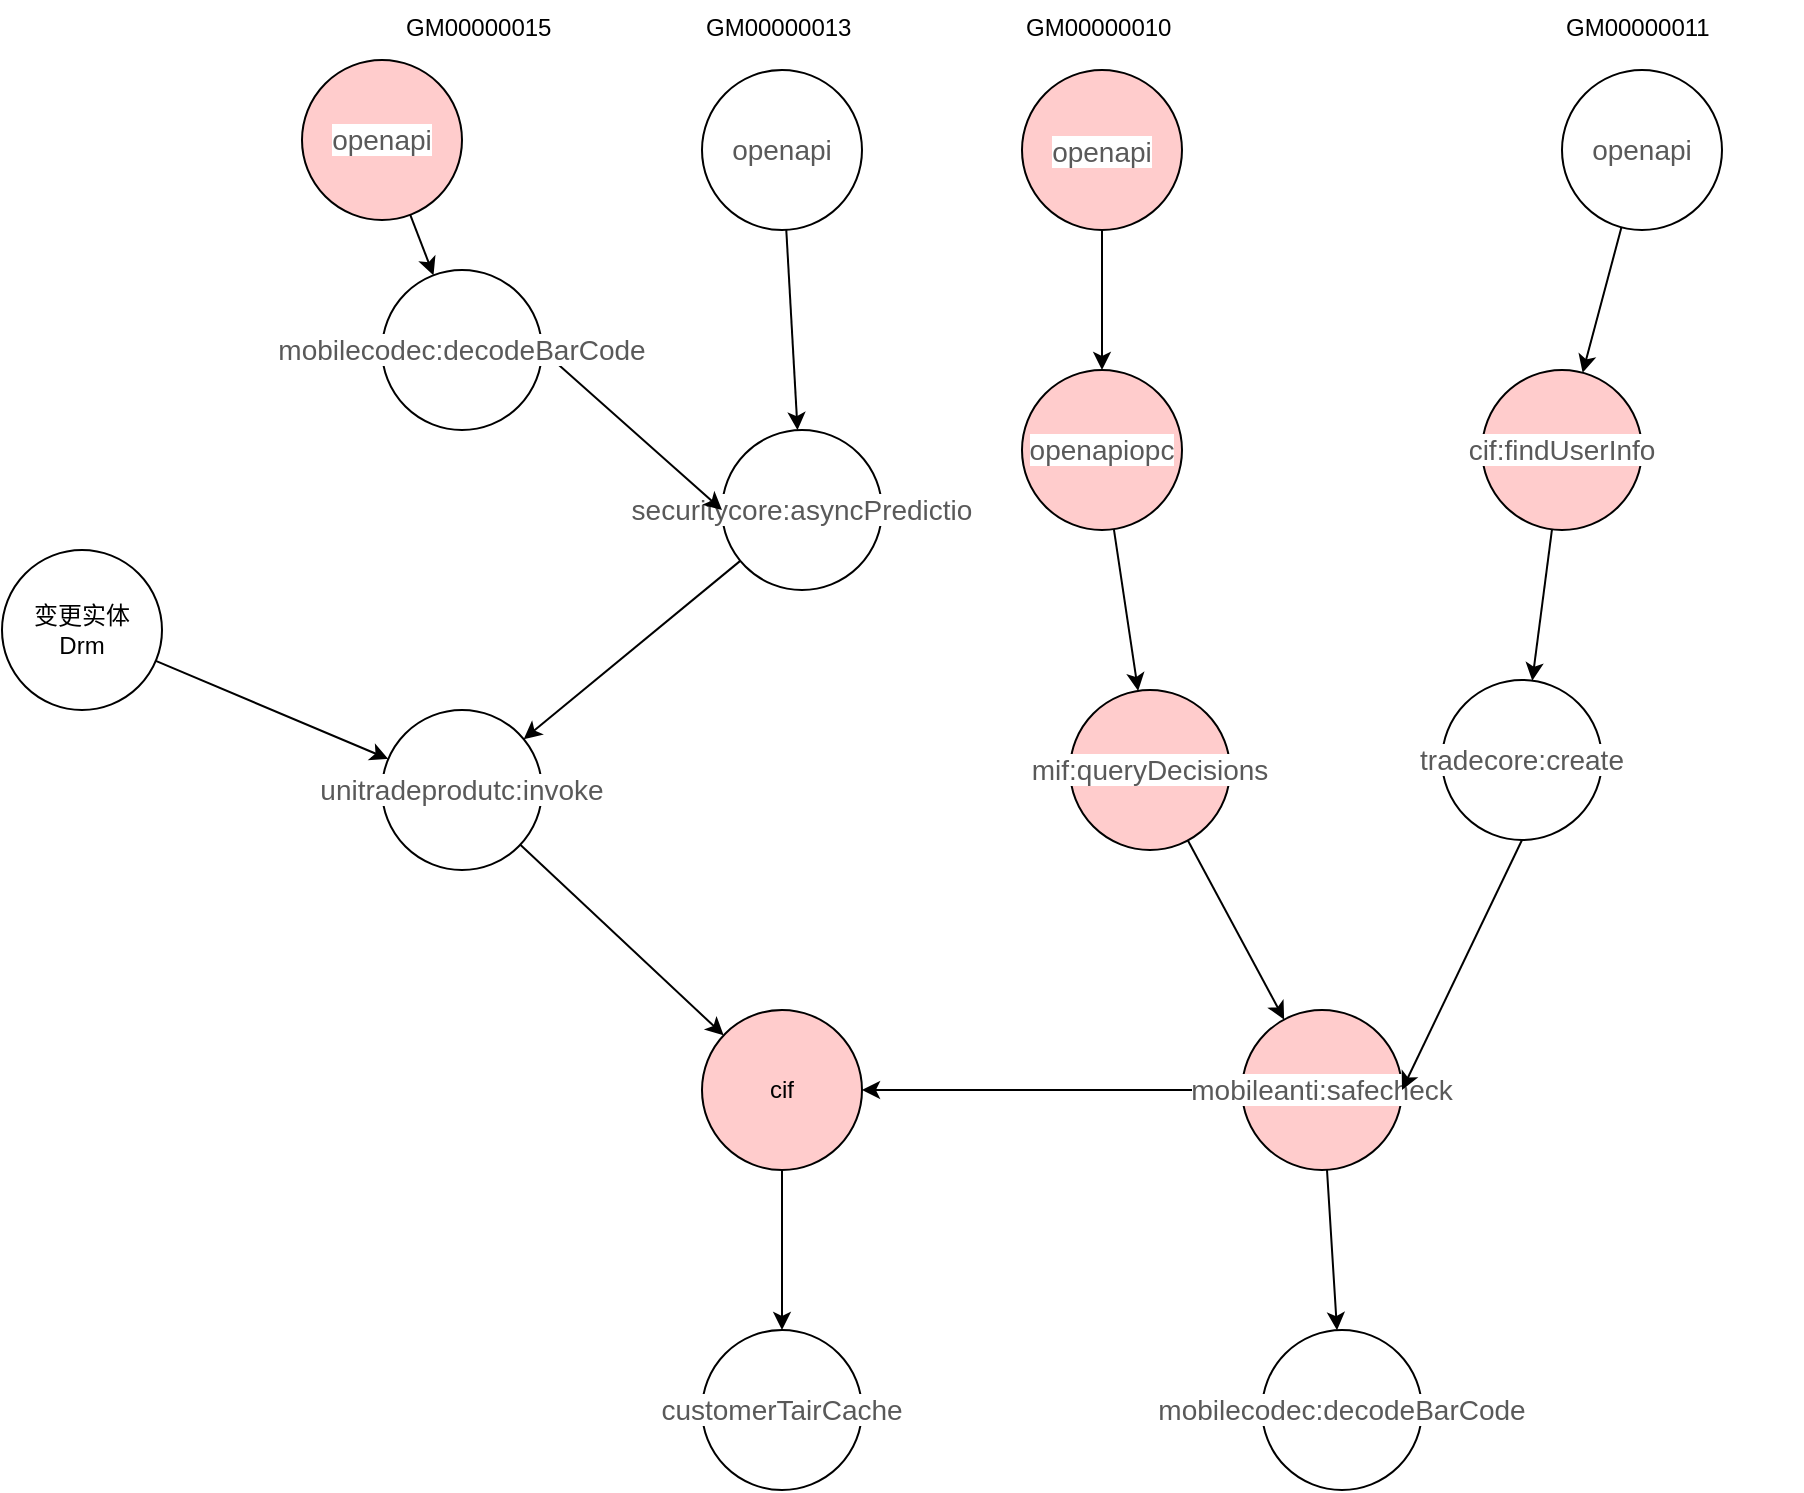 <mxfile version="14.6.1" type="github">
  <diagram id="QVj4KSkfM7rAbZDsEdx_" name="Page-1">
    <mxGraphModel dx="2475" dy="1037" grid="1" gridSize="10" guides="1" tooltips="1" connect="1" arrows="1" fold="1" page="1" pageScale="1" pageWidth="827" pageHeight="1169" math="0" shadow="0">
      <root>
        <mxCell id="0" />
        <mxCell id="1" parent="0" />
        <mxCell id="ooAiBl3-JKffqHeqVd0w-3" value="" style="rounded=0;orthogonalLoop=1;jettySize=auto;html=1;" edge="1" parent="1" source="ooAiBl3-JKffqHeqVd0w-1" target="ooAiBl3-JKffqHeqVd0w-2">
          <mxGeometry relative="1" as="geometry" />
        </mxCell>
        <mxCell id="ooAiBl3-JKffqHeqVd0w-1" value="&lt;span style=&quot;color: rgba(0 , 0 , 0 , 0.65) ; font-size: 14px ; background-color: rgb(255 , 255 , 255)&quot;&gt;openapi&lt;/span&gt;" style="ellipse;whiteSpace=wrap;html=1;aspect=fixed;" vertex="1" parent="1">
          <mxGeometry x="230" y="290" width="80" height="80" as="geometry" />
        </mxCell>
        <mxCell id="ooAiBl3-JKffqHeqVd0w-5" value="" style="rounded=0;orthogonalLoop=1;jettySize=auto;html=1;" edge="1" parent="1" source="ooAiBl3-JKffqHeqVd0w-2" target="ooAiBl3-JKffqHeqVd0w-4">
          <mxGeometry relative="1" as="geometry" />
        </mxCell>
        <mxCell id="ooAiBl3-JKffqHeqVd0w-2" value="&lt;span style=&quot;color: rgba(0 , 0 , 0 , 0.65) ; font-family: , , &amp;#34;segoe ui&amp;#34; , &amp;#34;pingfang sc&amp;#34; , &amp;#34;hiragino sans gb&amp;#34; , &amp;#34;microsoft yahei&amp;#34; , &amp;#34;helvetica neue&amp;#34; , &amp;#34;helvetica&amp;#34; , &amp;#34;arial&amp;#34; , sans-serif , &amp;#34;apple color emoji&amp;#34; , &amp;#34;segoe ui emoji&amp;#34; , &amp;#34;segoe ui symbol&amp;#34; ; font-size: 14px ; background-color: rgb(255 , 255 , 255)&quot;&gt;securitycore:asyncPredictio&lt;/span&gt;" style="ellipse;whiteSpace=wrap;html=1;aspect=fixed;" vertex="1" parent="1">
          <mxGeometry x="240" y="470" width="80" height="80" as="geometry" />
        </mxCell>
        <mxCell id="ooAiBl3-JKffqHeqVd0w-7" value="" style="rounded=0;orthogonalLoop=1;jettySize=auto;html=1;" edge="1" parent="1" source="ooAiBl3-JKffqHeqVd0w-4" target="ooAiBl3-JKffqHeqVd0w-6">
          <mxGeometry relative="1" as="geometry" />
        </mxCell>
        <mxCell id="ooAiBl3-JKffqHeqVd0w-4" value="&lt;span style=&quot;color: rgba(0 , 0 , 0 , 0.65) ; font-family: , , &amp;#34;segoe ui&amp;#34; , &amp;#34;pingfang sc&amp;#34; , &amp;#34;hiragino sans gb&amp;#34; , &amp;#34;microsoft yahei&amp;#34; , &amp;#34;helvetica neue&amp;#34; , &amp;#34;helvetica&amp;#34; , &amp;#34;arial&amp;#34; , sans-serif , &amp;#34;apple color emoji&amp;#34; , &amp;#34;segoe ui emoji&amp;#34; , &amp;#34;segoe ui symbol&amp;#34; ; font-size: 14px ; background-color: rgb(255 , 255 , 255)&quot;&gt;unitradeprodutc:invoke&lt;/span&gt;" style="ellipse;whiteSpace=wrap;html=1;aspect=fixed;" vertex="1" parent="1">
          <mxGeometry x="70" y="610" width="80" height="80" as="geometry" />
        </mxCell>
        <mxCell id="ooAiBl3-JKffqHeqVd0w-15" value="" style="rounded=0;orthogonalLoop=1;jettySize=auto;html=1;" edge="1" parent="1" source="ooAiBl3-JKffqHeqVd0w-6" target="ooAiBl3-JKffqHeqVd0w-14">
          <mxGeometry relative="1" as="geometry" />
        </mxCell>
        <mxCell id="ooAiBl3-JKffqHeqVd0w-6" value="cif" style="ellipse;whiteSpace=wrap;html=1;aspect=fixed;fillColor=#FFCCCC;" vertex="1" parent="1">
          <mxGeometry x="230" y="760" width="80" height="80" as="geometry" />
        </mxCell>
        <mxCell id="ooAiBl3-JKffqHeqVd0w-14" value="&lt;span style=&quot;color: rgba(0 , 0 , 0 , 0.65) ; font-family: , , &amp;#34;segoe ui&amp;#34; , &amp;#34;pingfang sc&amp;#34; , &amp;#34;hiragino sans gb&amp;#34; , &amp;#34;microsoft yahei&amp;#34; , &amp;#34;helvetica neue&amp;#34; , &amp;#34;helvetica&amp;#34; , &amp;#34;arial&amp;#34; , sans-serif , &amp;#34;apple color emoji&amp;#34; , &amp;#34;segoe ui emoji&amp;#34; , &amp;#34;segoe ui symbol&amp;#34; ; font-size: 14px ; background-color: rgb(255 , 255 , 255)&quot;&gt;customerTairCache&lt;/span&gt;" style="ellipse;whiteSpace=wrap;html=1;aspect=fixed;" vertex="1" parent="1">
          <mxGeometry x="230" y="920" width="80" height="80" as="geometry" />
        </mxCell>
        <mxCell id="ooAiBl3-JKffqHeqVd0w-19" value="" style="rounded=0;orthogonalLoop=1;jettySize=auto;html=1;" edge="1" parent="1" source="ooAiBl3-JKffqHeqVd0w-16" target="ooAiBl3-JKffqHeqVd0w-18">
          <mxGeometry relative="1" as="geometry" />
        </mxCell>
        <mxCell id="ooAiBl3-JKffqHeqVd0w-27" value="" style="rounded=0;orthogonalLoop=1;jettySize=auto;html=1;" edge="1" parent="1" source="ooAiBl3-JKffqHeqVd0w-16" target="ooAiBl3-JKffqHeqVd0w-6">
          <mxGeometry relative="1" as="geometry" />
        </mxCell>
        <mxCell id="ooAiBl3-JKffqHeqVd0w-16" value="&lt;span style=&quot;color: rgba(0 , 0 , 0 , 0.65) ; font-family: , , &amp;#34;segoe ui&amp;#34; , &amp;#34;pingfang sc&amp;#34; , &amp;#34;hiragino sans gb&amp;#34; , &amp;#34;microsoft yahei&amp;#34; , &amp;#34;helvetica neue&amp;#34; , &amp;#34;helvetica&amp;#34; , &amp;#34;arial&amp;#34; , sans-serif , &amp;#34;apple color emoji&amp;#34; , &amp;#34;segoe ui emoji&amp;#34; , &amp;#34;segoe ui symbol&amp;#34; ; font-size: 14px ; background-color: rgb(255 , 255 , 255)&quot;&gt;mobileanti:safecheck&lt;/span&gt;" style="ellipse;whiteSpace=wrap;html=1;aspect=fixed;fillColor=#FFCCCC;" vertex="1" parent="1">
          <mxGeometry x="500" y="760" width="80" height="80" as="geometry" />
        </mxCell>
        <mxCell id="ooAiBl3-JKffqHeqVd0w-18" value="&lt;span style=&quot;color: rgba(0 , 0 , 0 , 0.65) ; font-family: , , &amp;#34;segoe ui&amp;#34; , &amp;#34;pingfang sc&amp;#34; , &amp;#34;hiragino sans gb&amp;#34; , &amp;#34;microsoft yahei&amp;#34; , &amp;#34;helvetica neue&amp;#34; , &amp;#34;helvetica&amp;#34; , &amp;#34;arial&amp;#34; , sans-serif , &amp;#34;apple color emoji&amp;#34; , &amp;#34;segoe ui emoji&amp;#34; , &amp;#34;segoe ui symbol&amp;#34; ; font-size: 14px ; background-color: rgb(255 , 255 , 255)&quot;&gt;mobilecodec:decodeBarCode&lt;/span&gt;" style="ellipse;whiteSpace=wrap;html=1;aspect=fixed;" vertex="1" parent="1">
          <mxGeometry x="510" y="920" width="80" height="80" as="geometry" />
        </mxCell>
        <mxCell id="ooAiBl3-JKffqHeqVd0w-26" value="" style="rounded=0;orthogonalLoop=1;jettySize=auto;html=1;" edge="1" parent="1" source="ooAiBl3-JKffqHeqVd0w-24" target="ooAiBl3-JKffqHeqVd0w-4">
          <mxGeometry relative="1" as="geometry" />
        </mxCell>
        <mxCell id="ooAiBl3-JKffqHeqVd0w-24" value="变更实体&lt;br&gt;Drm" style="ellipse;whiteSpace=wrap;html=1;aspect=fixed;" vertex="1" parent="1">
          <mxGeometry x="-120" y="530" width="80" height="80" as="geometry" />
        </mxCell>
        <mxCell id="ooAiBl3-JKffqHeqVd0w-28" value="" style="rounded=0;orthogonalLoop=1;jettySize=auto;html=1;fillColor=#FFCCCC;" edge="1" parent="1" source="ooAiBl3-JKffqHeqVd0w-29" target="ooAiBl3-JKffqHeqVd0w-31">
          <mxGeometry relative="1" as="geometry" />
        </mxCell>
        <mxCell id="ooAiBl3-JKffqHeqVd0w-29" value="&lt;span style=&quot;color: rgba(0 , 0 , 0 , 0.65) ; font-family: , , &amp;#34;segoe ui&amp;#34; , &amp;#34;pingfang sc&amp;#34; , &amp;#34;hiragino sans gb&amp;#34; , &amp;#34;microsoft yahei&amp;#34; , &amp;#34;helvetica neue&amp;#34; , &amp;#34;helvetica&amp;#34; , &amp;#34;arial&amp;#34; , sans-serif , &amp;#34;apple color emoji&amp;#34; , &amp;#34;segoe ui emoji&amp;#34; , &amp;#34;segoe ui symbol&amp;#34; ; font-size: 14px ; background-color: rgb(255 , 255 , 255)&quot;&gt;openapi&lt;/span&gt;&lt;span style=&quot;font-size: 12pt&quot;&gt;&lt;br&gt;&lt;/span&gt;" style="ellipse;whiteSpace=wrap;html=1;aspect=fixed;fillColor=#FFCCCC;" vertex="1" parent="1">
          <mxGeometry x="390" y="290" width="80" height="80" as="geometry" />
        </mxCell>
        <mxCell id="ooAiBl3-JKffqHeqVd0w-30" value="" style="rounded=0;orthogonalLoop=1;jettySize=auto;html=1;fillColor=#FFCCCC;" edge="1" parent="1" source="ooAiBl3-JKffqHeqVd0w-31" target="ooAiBl3-JKffqHeqVd0w-32">
          <mxGeometry relative="1" as="geometry" />
        </mxCell>
        <mxCell id="ooAiBl3-JKffqHeqVd0w-31" value="&lt;span style=&quot;color: rgba(0 , 0 , 0 , 0.65) ; font-size: 14px ; background-color: rgb(255 , 255 , 255)&quot;&gt;openapiopc&lt;/span&gt;" style="ellipse;whiteSpace=wrap;html=1;aspect=fixed;fillColor=#FFCCCC;" vertex="1" parent="1">
          <mxGeometry x="390" y="440" width="80" height="80" as="geometry" />
        </mxCell>
        <mxCell id="ooAiBl3-JKffqHeqVd0w-33" value="" style="rounded=0;orthogonalLoop=1;jettySize=auto;html=1;fillColor=#FFCCCC;" edge="1" parent="1" source="ooAiBl3-JKffqHeqVd0w-32" target="ooAiBl3-JKffqHeqVd0w-16">
          <mxGeometry relative="1" as="geometry" />
        </mxCell>
        <mxCell id="ooAiBl3-JKffqHeqVd0w-32" value="&lt;span style=&quot;color: rgba(0 , 0 , 0 , 0.65) ; font-family: , , &amp;#34;segoe ui&amp;#34; , &amp;#34;pingfang sc&amp;#34; , &amp;#34;hiragino sans gb&amp;#34; , &amp;#34;microsoft yahei&amp;#34; , &amp;#34;helvetica neue&amp;#34; , &amp;#34;helvetica&amp;#34; , &amp;#34;arial&amp;#34; , sans-serif , &amp;#34;apple color emoji&amp;#34; , &amp;#34;segoe ui emoji&amp;#34; , &amp;#34;segoe ui symbol&amp;#34; ; font-size: 14px ; background-color: rgb(255 , 255 , 255)&quot;&gt;mif:queryDecisions&lt;/span&gt;" style="ellipse;whiteSpace=wrap;html=1;aspect=fixed;fillColor=#FFCCCC;" vertex="1" parent="1">
          <mxGeometry x="414" y="600" width="80" height="80" as="geometry" />
        </mxCell>
        <mxCell id="ooAiBl3-JKffqHeqVd0w-34" value="" style="rounded=0;orthogonalLoop=1;jettySize=auto;html=1;" edge="1" parent="1" source="ooAiBl3-JKffqHeqVd0w-35" target="ooAiBl3-JKffqHeqVd0w-37">
          <mxGeometry relative="1" as="geometry" />
        </mxCell>
        <mxCell id="ooAiBl3-JKffqHeqVd0w-35" value="&lt;span style=&quot;color: rgba(0 , 0 , 0 , 0.65) ; font-size: 14px ; background-color: rgb(255 , 255 , 255)&quot;&gt;openapi&lt;/span&gt;" style="ellipse;whiteSpace=wrap;html=1;aspect=fixed;" vertex="1" parent="1">
          <mxGeometry x="660" y="290" width="80" height="80" as="geometry" />
        </mxCell>
        <mxCell id="ooAiBl3-JKffqHeqVd0w-36" value="" style="rounded=0;orthogonalLoop=1;jettySize=auto;html=1;" edge="1" parent="1" source="ooAiBl3-JKffqHeqVd0w-37" target="ooAiBl3-JKffqHeqVd0w-38">
          <mxGeometry relative="1" as="geometry" />
        </mxCell>
        <mxCell id="ooAiBl3-JKffqHeqVd0w-37" value="&lt;span style=&quot;color: rgba(0 , 0 , 0 , 0.65) ; font-family: , , &amp;#34;segoe ui&amp;#34; , &amp;#34;pingfang sc&amp;#34; , &amp;#34;hiragino sans gb&amp;#34; , &amp;#34;microsoft yahei&amp;#34; , &amp;#34;helvetica neue&amp;#34; , &amp;#34;helvetica&amp;#34; , &amp;#34;arial&amp;#34; , sans-serif , &amp;#34;apple color emoji&amp;#34; , &amp;#34;segoe ui emoji&amp;#34; , &amp;#34;segoe ui symbol&amp;#34; ; font-size: 14px ; background-color: rgb(255 , 255 , 255)&quot;&gt;cif:findUserInfo&lt;/span&gt;" style="ellipse;whiteSpace=wrap;html=1;aspect=fixed;fillColor=#FFCCCC;" vertex="1" parent="1">
          <mxGeometry x="620" y="440" width="80" height="80" as="geometry" />
        </mxCell>
        <mxCell id="ooAiBl3-JKffqHeqVd0w-39" style="rounded=0;orthogonalLoop=1;jettySize=auto;html=1;exitX=0.5;exitY=1;exitDx=0;exitDy=0;entryX=1;entryY=0.5;entryDx=0;entryDy=0;" edge="1" parent="1" source="ooAiBl3-JKffqHeqVd0w-38" target="ooAiBl3-JKffqHeqVd0w-16">
          <mxGeometry relative="1" as="geometry" />
        </mxCell>
        <mxCell id="ooAiBl3-JKffqHeqVd0w-38" value="&lt;span style=&quot;color: rgba(0 , 0 , 0 , 0.65) ; font-family: , , &amp;#34;segoe ui&amp;#34; , &amp;#34;pingfang sc&amp;#34; , &amp;#34;hiragino sans gb&amp;#34; , &amp;#34;microsoft yahei&amp;#34; , &amp;#34;helvetica neue&amp;#34; , &amp;#34;helvetica&amp;#34; , &amp;#34;arial&amp;#34; , sans-serif , &amp;#34;apple color emoji&amp;#34; , &amp;#34;segoe ui emoji&amp;#34; , &amp;#34;segoe ui symbol&amp;#34; ; font-size: 14px ; background-color: rgb(255 , 255 , 255)&quot;&gt;tradecore:create&lt;/span&gt;" style="ellipse;whiteSpace=wrap;html=1;aspect=fixed;" vertex="1" parent="1">
          <mxGeometry x="600" y="595" width="80" height="80" as="geometry" />
        </mxCell>
        <mxCell id="ooAiBl3-JKffqHeqVd0w-40" value="" style="rounded=0;orthogonalLoop=1;jettySize=auto;html=1;" edge="1" parent="1" source="ooAiBl3-JKffqHeqVd0w-41" target="ooAiBl3-JKffqHeqVd0w-43">
          <mxGeometry relative="1" as="geometry" />
        </mxCell>
        <mxCell id="ooAiBl3-JKffqHeqVd0w-41" value="&lt;span style=&quot;color: rgba(0 , 0 , 0 , 0.65) ; font-size: 14px ; background-color: rgb(255 , 255 , 255)&quot;&gt;openapi&lt;/span&gt;" style="ellipse;whiteSpace=wrap;html=1;aspect=fixed;fillColor=#FFCCCC;" vertex="1" parent="1">
          <mxGeometry x="30" y="285" width="80" height="80" as="geometry" />
        </mxCell>
        <mxCell id="ooAiBl3-JKffqHeqVd0w-45" style="rounded=0;orthogonalLoop=1;jettySize=auto;html=1;exitX=1;exitY=0.5;exitDx=0;exitDy=0;entryX=0;entryY=0.5;entryDx=0;entryDy=0;" edge="1" parent="1" source="ooAiBl3-JKffqHeqVd0w-43" target="ooAiBl3-JKffqHeqVd0w-2">
          <mxGeometry relative="1" as="geometry" />
        </mxCell>
        <mxCell id="ooAiBl3-JKffqHeqVd0w-43" value="&lt;span style=&quot;color: rgba(0 , 0 , 0 , 0.65) ; font-family: , , &amp;#34;segoe ui&amp;#34; , &amp;#34;pingfang sc&amp;#34; , &amp;#34;hiragino sans gb&amp;#34; , &amp;#34;microsoft yahei&amp;#34; , &amp;#34;helvetica neue&amp;#34; , &amp;#34;helvetica&amp;#34; , &amp;#34;arial&amp;#34; , sans-serif , &amp;#34;apple color emoji&amp;#34; , &amp;#34;segoe ui emoji&amp;#34; , &amp;#34;segoe ui symbol&amp;#34; ; font-size: 14px ; background-color: rgb(255 , 255 , 255)&quot;&gt;mobilecodec:decodeBarCode&lt;/span&gt;" style="ellipse;whiteSpace=wrap;html=1;aspect=fixed;" vertex="1" parent="1">
          <mxGeometry x="70" y="390" width="80" height="80" as="geometry" />
        </mxCell>
        <mxCell id="ooAiBl3-JKffqHeqVd0w-46" value="GM00000010" style="text;whiteSpace=wrap;html=1;" vertex="1" parent="1">
          <mxGeometry x="390" y="255" width="120" height="30" as="geometry" />
        </mxCell>
        <mxCell id="ooAiBl3-JKffqHeqVd0w-49" value="GM00000013" style="text;whiteSpace=wrap;html=1;" vertex="1" parent="1">
          <mxGeometry x="230" y="255" width="120" height="30" as="geometry" />
        </mxCell>
        <mxCell id="ooAiBl3-JKffqHeqVd0w-50" value="GM00000011" style="text;whiteSpace=wrap;html=1;" vertex="1" parent="1">
          <mxGeometry x="660" y="255" width="120" height="30" as="geometry" />
        </mxCell>
        <mxCell id="ooAiBl3-JKffqHeqVd0w-51" value="GM00000015" style="text;whiteSpace=wrap;html=1;" vertex="1" parent="1">
          <mxGeometry x="80" y="255" width="120" height="30" as="geometry" />
        </mxCell>
      </root>
    </mxGraphModel>
  </diagram>
</mxfile>

